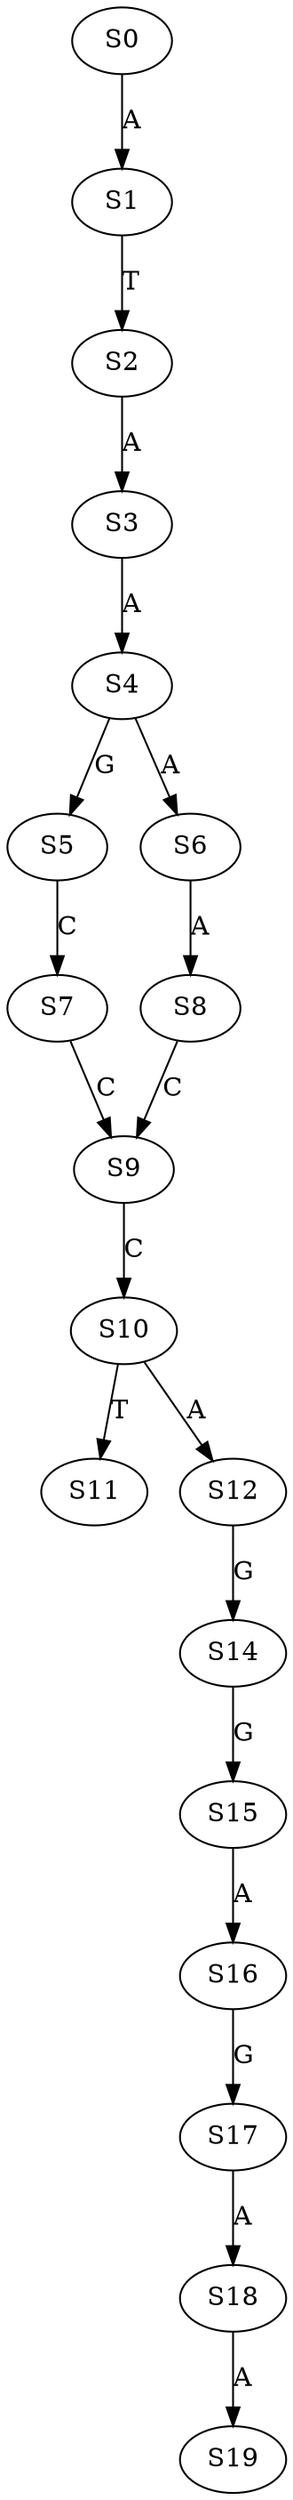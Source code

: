strict digraph  {
	S0 -> S1 [ label = A ];
	S1 -> S2 [ label = T ];
	S2 -> S3 [ label = A ];
	S3 -> S4 [ label = A ];
	S4 -> S5 [ label = G ];
	S4 -> S6 [ label = A ];
	S5 -> S7 [ label = C ];
	S6 -> S8 [ label = A ];
	S7 -> S9 [ label = C ];
	S8 -> S9 [ label = C ];
	S9 -> S10 [ label = C ];
	S10 -> S11 [ label = T ];
	S10 -> S12 [ label = A ];
	S12 -> S14 [ label = G ];
	S14 -> S15 [ label = G ];
	S15 -> S16 [ label = A ];
	S16 -> S17 [ label = G ];
	S17 -> S18 [ label = A ];
	S18 -> S19 [ label = A ];
}
